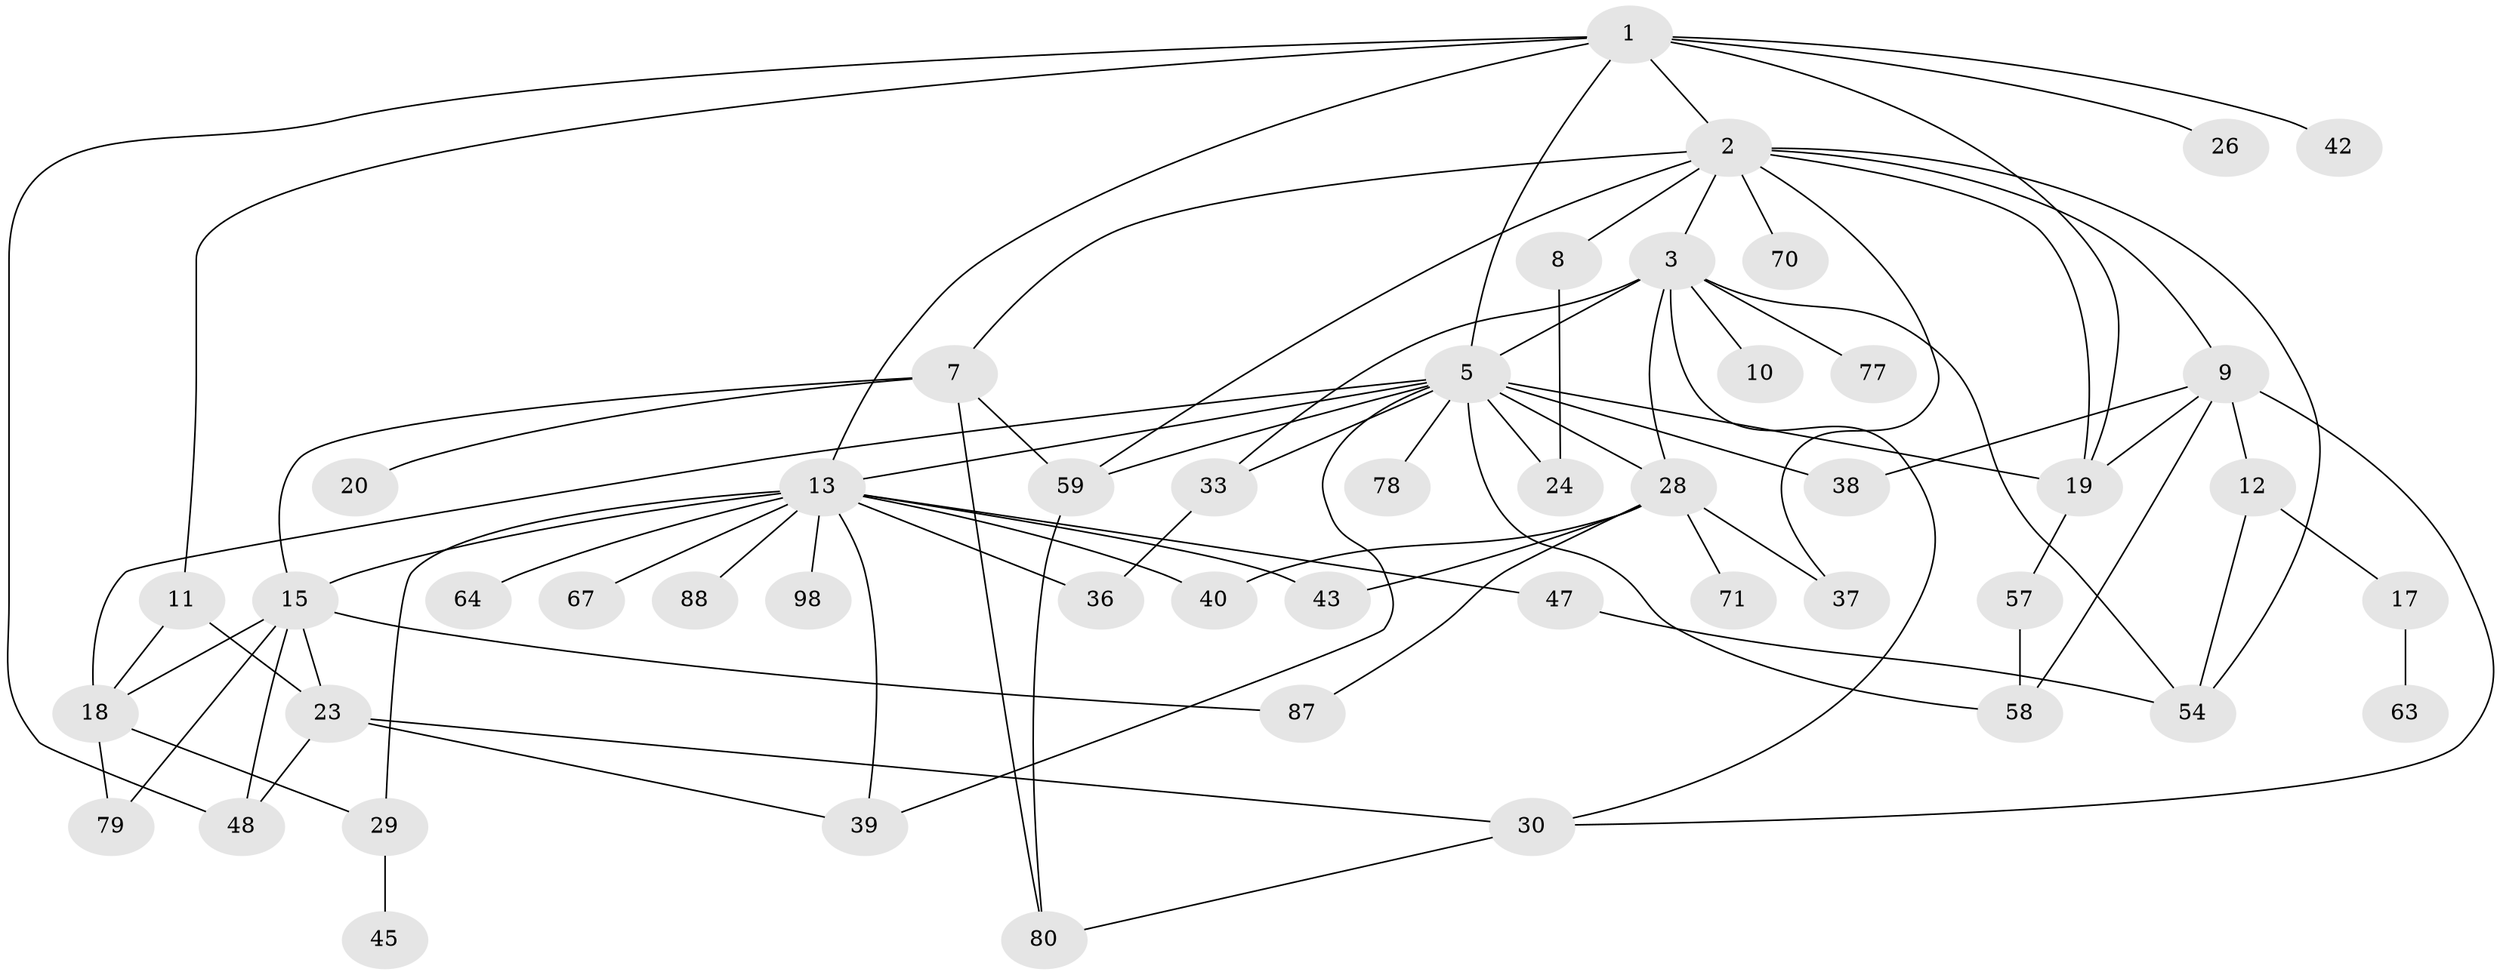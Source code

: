 // original degree distribution, {8: 0.01020408163265306, 10: 0.01020408163265306, 6: 0.05102040816326531, 3: 0.24489795918367346, 7: 0.01020408163265306, 5: 0.05102040816326531, 2: 0.35714285714285715, 1: 0.16326530612244897, 4: 0.10204081632653061}
// Generated by graph-tools (version 1.1) at 2025/17/03/04/25 18:17:13]
// undirected, 49 vertices, 83 edges
graph export_dot {
graph [start="1"]
  node [color=gray90,style=filled];
  1;
  2;
  3 [super="+4+72+83+25"];
  5 [super="+6+16"];
  7;
  8;
  9;
  10;
  11;
  12 [super="+74"];
  13 [super="+21+14"];
  15 [super="+35+62"];
  17 [super="+81"];
  18 [super="+46"];
  19;
  20;
  23 [super="+84"];
  24;
  26;
  28 [super="+34+65"];
  29 [super="+41"];
  30 [super="+56"];
  33 [super="+52"];
  36 [super="+82"];
  37;
  38;
  39 [super="+89"];
  40;
  42 [super="+66"];
  43 [super="+96"];
  45;
  47;
  48;
  54 [super="+94"];
  57 [super="+85"];
  58 [super="+86"];
  59 [super="+61"];
  63;
  64;
  67;
  70;
  71;
  77;
  78;
  79;
  80;
  87;
  88 [super="+97"];
  98;
  1 -- 2;
  1 -- 5;
  1 -- 11;
  1 -- 13;
  1 -- 19;
  1 -- 26;
  1 -- 42;
  1 -- 48;
  2 -- 3;
  2 -- 7;
  2 -- 8;
  2 -- 9;
  2 -- 54;
  2 -- 70;
  2 -- 19;
  2 -- 37;
  2 -- 59;
  3 -- 30;
  3 -- 33;
  3 -- 10;
  3 -- 77;
  3 -- 5 [weight=2];
  3 -- 28;
  3 -- 54;
  5 -- 18;
  5 -- 24;
  5 -- 28 [weight=3];
  5 -- 33;
  5 -- 13;
  5 -- 78;
  5 -- 19;
  5 -- 59;
  5 -- 38;
  5 -- 39;
  5 -- 58;
  7 -- 20;
  7 -- 59;
  7 -- 80;
  7 -- 15;
  8 -- 24;
  9 -- 12;
  9 -- 58;
  9 -- 38;
  9 -- 30;
  9 -- 19;
  11 -- 23 [weight=2];
  11 -- 18;
  12 -- 17;
  12 -- 54;
  13 -- 40;
  13 -- 67;
  13 -- 64;
  13 -- 98;
  13 -- 36;
  13 -- 39;
  13 -- 15 [weight=2];
  13 -- 47;
  13 -- 88;
  13 -- 29;
  13 -- 43;
  15 -- 87;
  15 -- 48;
  15 -- 79;
  15 -- 23;
  15 -- 18;
  17 -- 63;
  18 -- 29;
  18 -- 79;
  19 -- 57;
  23 -- 48;
  23 -- 30;
  23 -- 39;
  28 -- 37;
  28 -- 43;
  28 -- 71;
  28 -- 87;
  28 -- 40;
  29 -- 45;
  30 -- 80;
  33 -- 36;
  47 -- 54;
  57 -- 58;
  59 -- 80;
}
